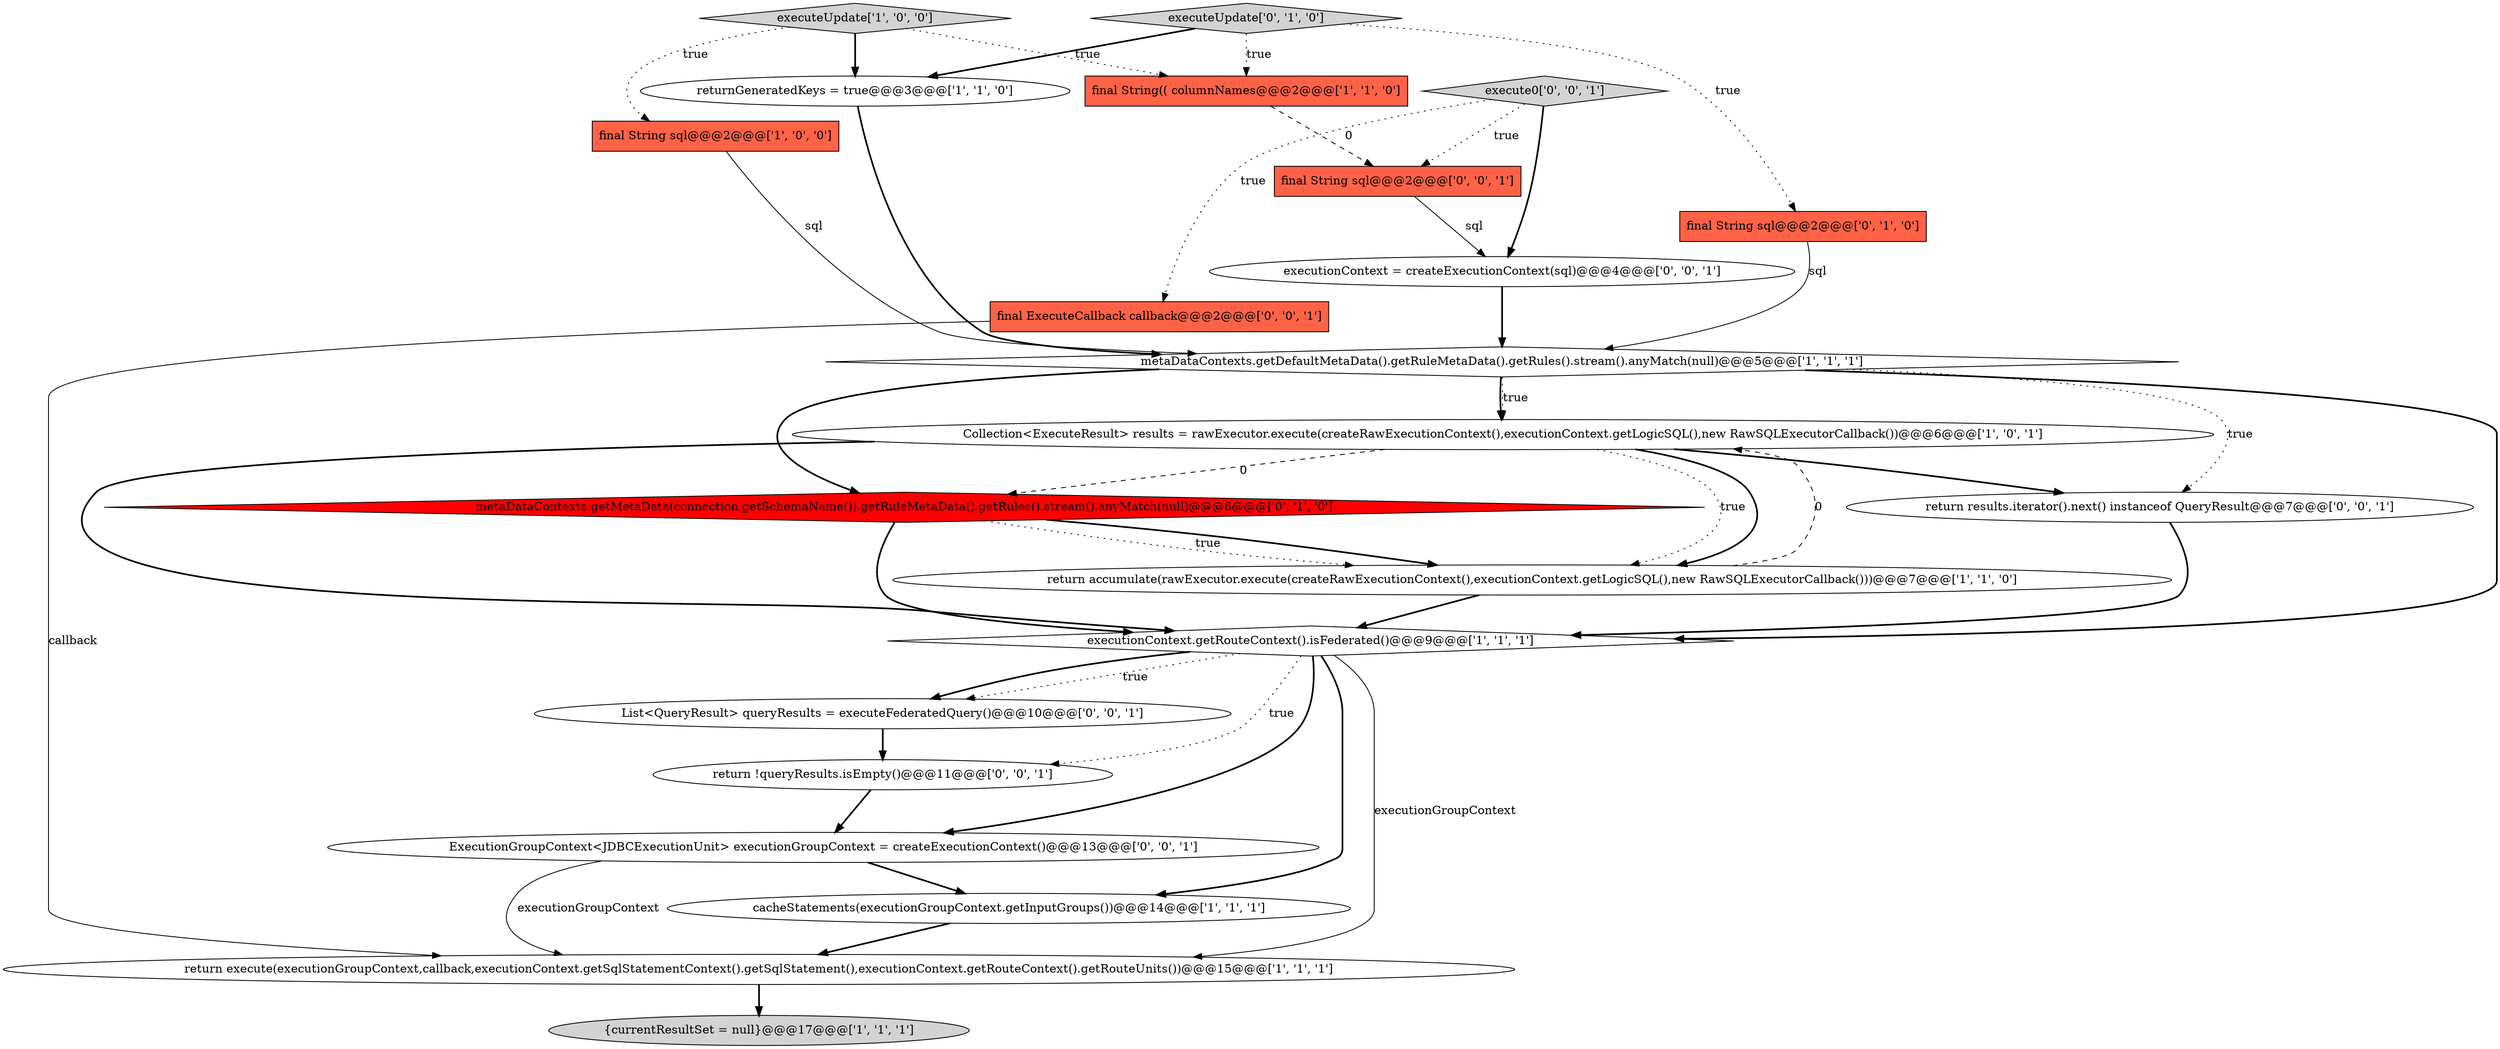digraph {
8 [style = filled, label = "executeUpdate['1', '0', '0']", fillcolor = lightgray, shape = diamond image = "AAA0AAABBB1BBB"];
18 [style = filled, label = "executionContext = createExecutionContext(sql)@@@4@@@['0', '0', '1']", fillcolor = white, shape = ellipse image = "AAA0AAABBB3BBB"];
5 [style = filled, label = "final String sql@@@2@@@['1', '0', '0']", fillcolor = tomato, shape = box image = "AAA0AAABBB1BBB"];
17 [style = filled, label = "return !queryResults.isEmpty()@@@11@@@['0', '0', '1']", fillcolor = white, shape = ellipse image = "AAA0AAABBB3BBB"];
19 [style = filled, label = "ExecutionGroupContext<JDBCExecutionUnit> executionGroupContext = createExecutionContext()@@@13@@@['0', '0', '1']", fillcolor = white, shape = ellipse image = "AAA0AAABBB3BBB"];
15 [style = filled, label = "final ExecuteCallback callback@@@2@@@['0', '0', '1']", fillcolor = tomato, shape = box image = "AAA0AAABBB3BBB"];
12 [style = filled, label = "final String sql@@@2@@@['0', '1', '0']", fillcolor = tomato, shape = box image = "AAA0AAABBB2BBB"];
1 [style = filled, label = "return accumulate(rawExecutor.execute(createRawExecutionContext(),executionContext.getLogicSQL(),new RawSQLExecutorCallback()))@@@7@@@['1', '1', '0']", fillcolor = white, shape = ellipse image = "AAA0AAABBB1BBB"];
0 [style = filled, label = "metaDataContexts.getDefaultMetaData().getRuleMetaData().getRules().stream().anyMatch(null)@@@5@@@['1', '1', '1']", fillcolor = white, shape = diamond image = "AAA0AAABBB1BBB"];
6 [style = filled, label = "final String(( columnNames@@@2@@@['1', '1', '0']", fillcolor = tomato, shape = box image = "AAA0AAABBB1BBB"];
11 [style = filled, label = "executeUpdate['0', '1', '0']", fillcolor = lightgray, shape = diamond image = "AAA0AAABBB2BBB"];
10 [style = filled, label = "{currentResultSet = null}@@@17@@@['1', '1', '1']", fillcolor = lightgray, shape = ellipse image = "AAA0AAABBB1BBB"];
20 [style = filled, label = "execute0['0', '0', '1']", fillcolor = lightgray, shape = diamond image = "AAA0AAABBB3BBB"];
2 [style = filled, label = "return execute(executionGroupContext,callback,executionContext.getSqlStatementContext().getSqlStatement(),executionContext.getRouteContext().getRouteUnits())@@@15@@@['1', '1', '1']", fillcolor = white, shape = ellipse image = "AAA0AAABBB1BBB"];
7 [style = filled, label = "cacheStatements(executionGroupContext.getInputGroups())@@@14@@@['1', '1', '1']", fillcolor = white, shape = ellipse image = "AAA0AAABBB1BBB"];
9 [style = filled, label = "Collection<ExecuteResult> results = rawExecutor.execute(createRawExecutionContext(),executionContext.getLogicSQL(),new RawSQLExecutorCallback())@@@6@@@['1', '0', '1']", fillcolor = white, shape = ellipse image = "AAA0AAABBB1BBB"];
4 [style = filled, label = "returnGeneratedKeys = true@@@3@@@['1', '1', '0']", fillcolor = white, shape = ellipse image = "AAA0AAABBB1BBB"];
16 [style = filled, label = "List<QueryResult> queryResults = executeFederatedQuery()@@@10@@@['0', '0', '1']", fillcolor = white, shape = ellipse image = "AAA0AAABBB3BBB"];
3 [style = filled, label = "executionContext.getRouteContext().isFederated()@@@9@@@['1', '1', '1']", fillcolor = white, shape = diamond image = "AAA0AAABBB1BBB"];
21 [style = filled, label = "final String sql@@@2@@@['0', '0', '1']", fillcolor = tomato, shape = box image = "AAA0AAABBB3BBB"];
13 [style = filled, label = "metaDataContexts.getMetaData(connection.getSchemaName()).getRuleMetaData().getRules().stream().anyMatch(null)@@@6@@@['0', '1', '0']", fillcolor = red, shape = diamond image = "AAA1AAABBB2BBB"];
14 [style = filled, label = "return results.iterator().next() instanceof QueryResult@@@7@@@['0', '0', '1']", fillcolor = white, shape = ellipse image = "AAA0AAABBB3BBB"];
0->3 [style = bold, label=""];
14->3 [style = bold, label=""];
6->21 [style = dashed, label="0"];
0->9 [style = bold, label=""];
19->2 [style = solid, label="executionGroupContext"];
0->13 [style = bold, label=""];
11->4 [style = bold, label=""];
11->12 [style = dotted, label="true"];
5->0 [style = solid, label="sql"];
1->3 [style = bold, label=""];
1->9 [style = dashed, label="0"];
20->21 [style = dotted, label="true"];
16->17 [style = bold, label=""];
3->16 [style = bold, label=""];
2->10 [style = bold, label=""];
17->19 [style = bold, label=""];
13->1 [style = bold, label=""];
4->0 [style = bold, label=""];
20->18 [style = bold, label=""];
13->1 [style = dotted, label="true"];
8->6 [style = dotted, label="true"];
13->3 [style = bold, label=""];
3->19 [style = bold, label=""];
3->7 [style = bold, label=""];
8->5 [style = dotted, label="true"];
12->0 [style = solid, label="sql"];
7->2 [style = bold, label=""];
11->6 [style = dotted, label="true"];
21->18 [style = solid, label="sql"];
9->13 [style = dashed, label="0"];
9->1 [style = dotted, label="true"];
9->14 [style = bold, label=""];
9->3 [style = bold, label=""];
0->14 [style = dotted, label="true"];
3->17 [style = dotted, label="true"];
8->4 [style = bold, label=""];
3->2 [style = solid, label="executionGroupContext"];
15->2 [style = solid, label="callback"];
9->1 [style = bold, label=""];
0->9 [style = dotted, label="true"];
19->7 [style = bold, label=""];
18->0 [style = bold, label=""];
3->16 [style = dotted, label="true"];
20->15 [style = dotted, label="true"];
}
